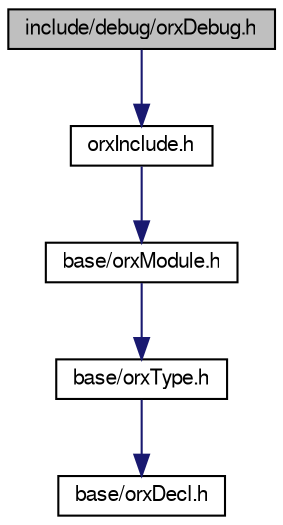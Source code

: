 digraph G
{
  bgcolor="transparent";
  edge [fontname="FreeSans",fontsize=10,labelfontname="FreeSans",labelfontsize=10];
  node [fontname="FreeSans",fontsize=10,shape=record];
  Node1 [label="include/debug/orxDebug.h",height=0.2,width=0.4,color="black", fillcolor="grey75", style="filled" fontcolor="black"];
  Node1 -> Node2 [color="midnightblue",fontsize=10,style="solid",fontname="FreeSans"];
  Node2 [label="orxInclude.h",height=0.2,width=0.4,color="black",URL="$orx_include_8h.html"];
  Node2 -> Node3 [color="midnightblue",fontsize=10,style="solid",fontname="FreeSans"];
  Node3 [label="base/orxModule.h",height=0.2,width=0.4,color="black",URL="$orx_module_8h.html"];
  Node3 -> Node4 [color="midnightblue",fontsize=10,style="solid",fontname="FreeSans"];
  Node4 [label="base/orxType.h",height=0.2,width=0.4,color="black",URL="$orx_type_8h.html"];
  Node4 -> Node5 [color="midnightblue",fontsize=10,style="solid",fontname="FreeSans"];
  Node5 [label="base/orxDecl.h",height=0.2,width=0.4,color="black",URL="$orx_decl_8h.html"];
}
